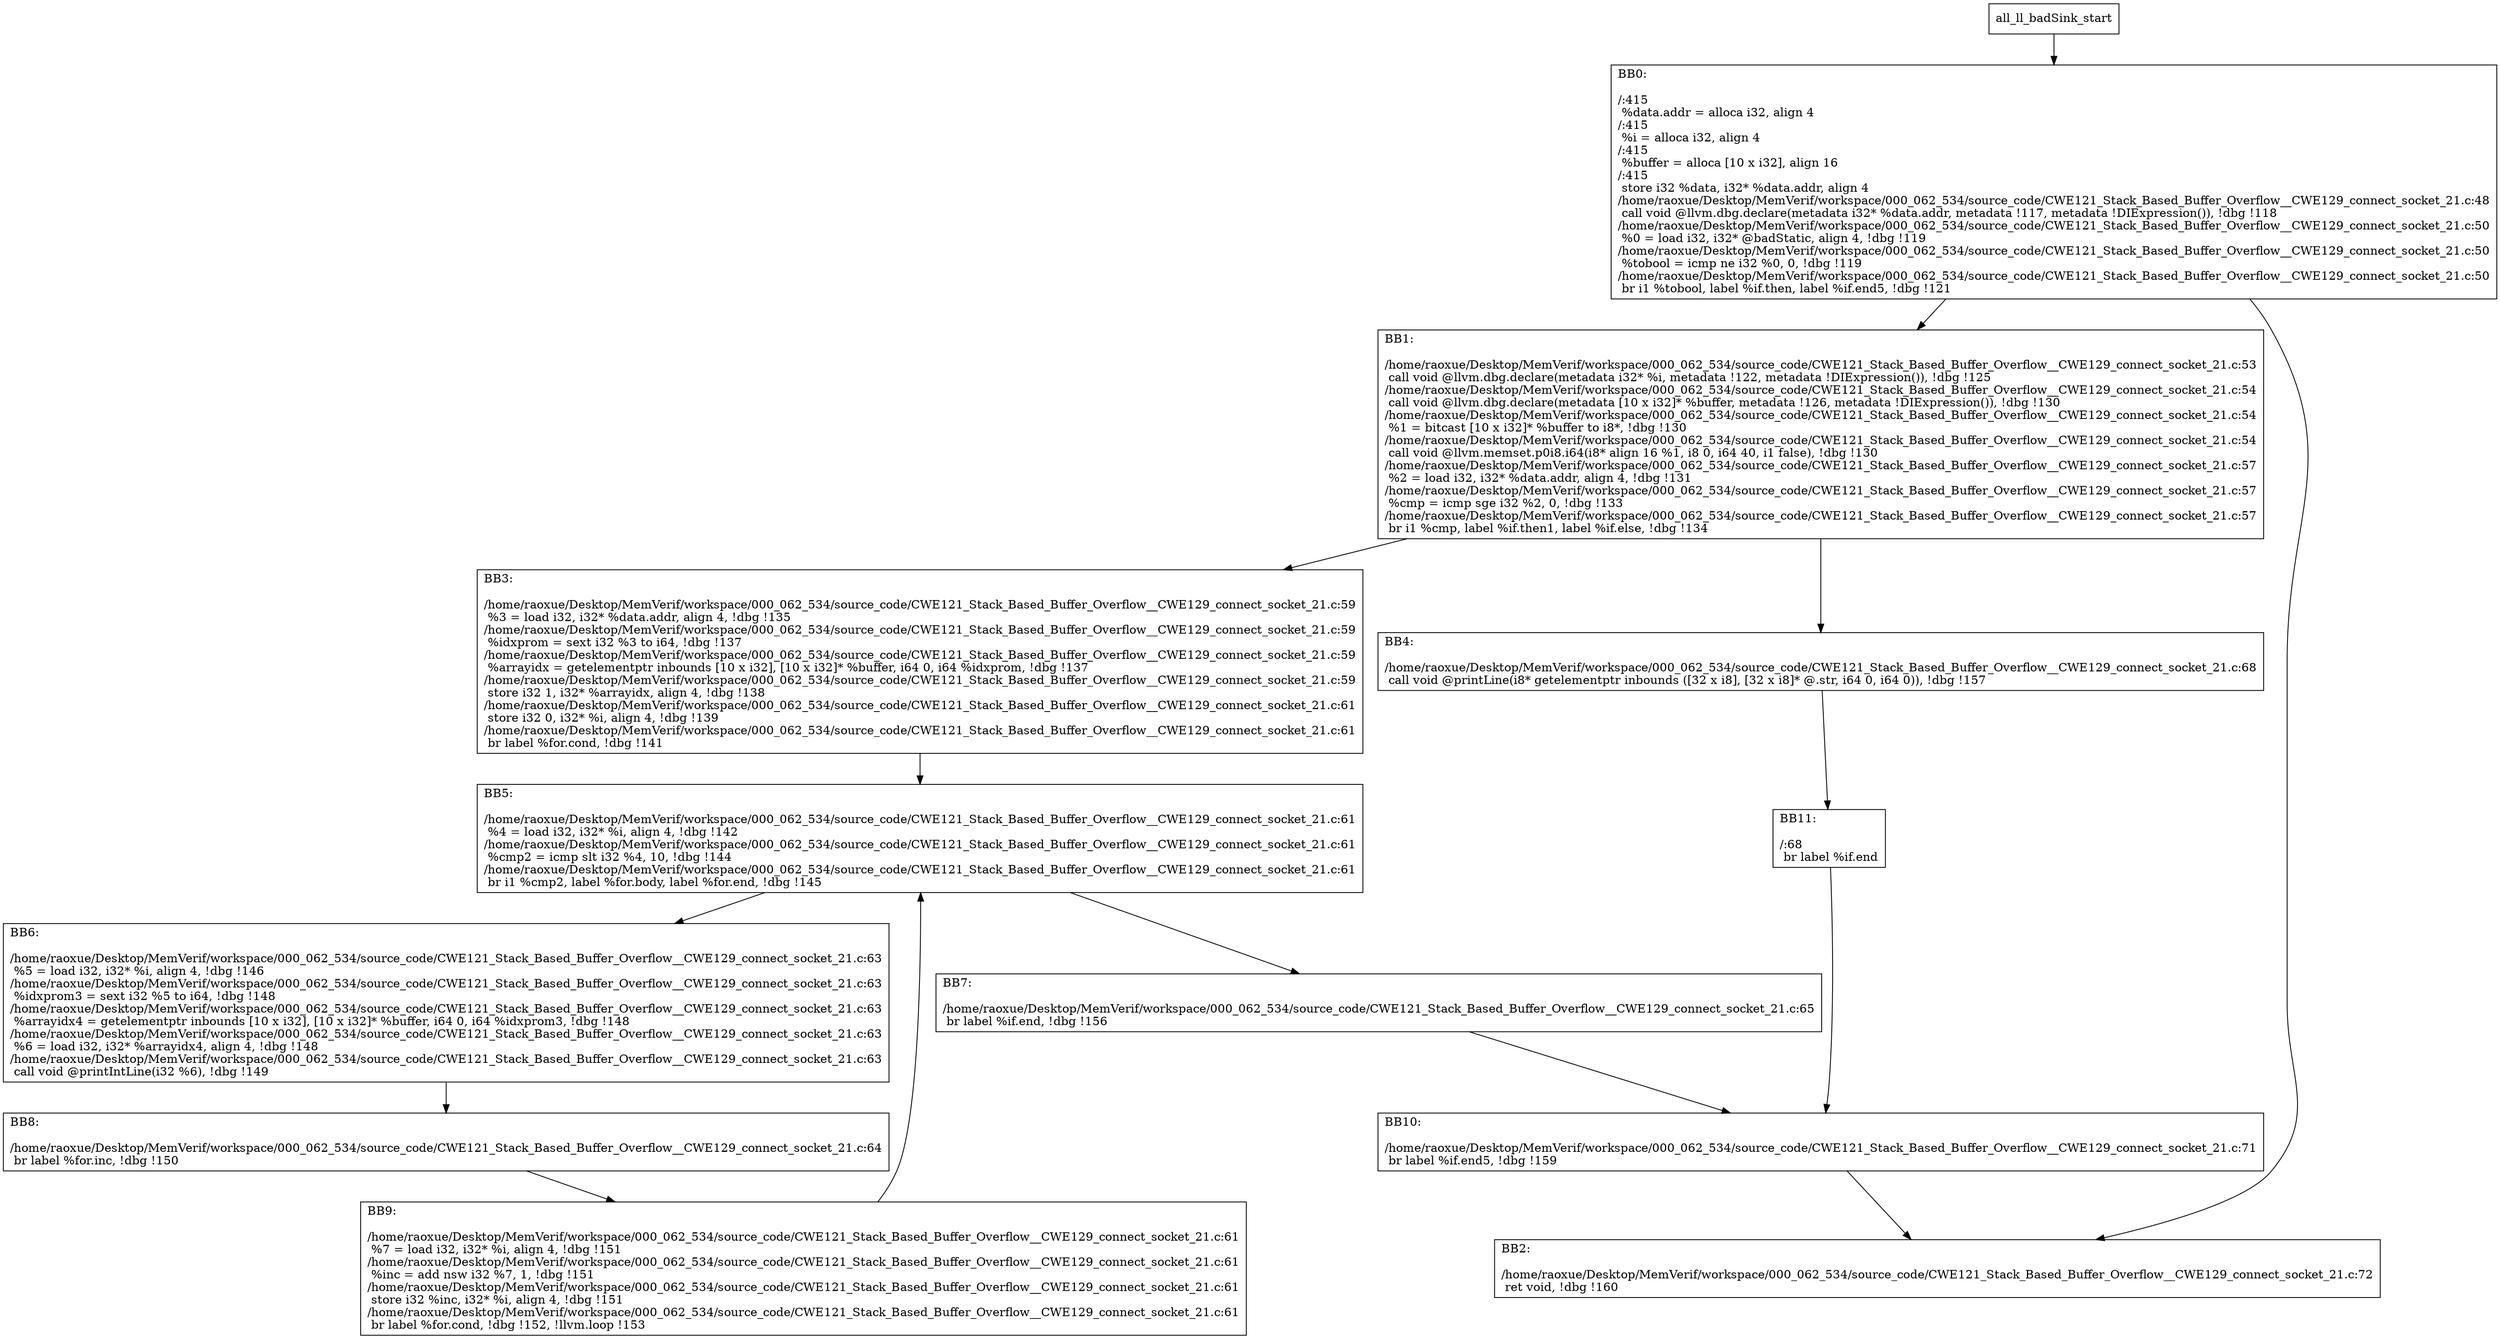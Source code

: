 digraph "CFG for'all_ll_badSink' function" {
	BBall_ll_badSink_start[shape=record,label="{all_ll_badSink_start}"];
	BBall_ll_badSink_start-> all_ll_badSinkBB0;
	all_ll_badSinkBB0 [shape=record, label="{BB0:\l\l/:415\l
  %data.addr = alloca i32, align 4\l
/:415\l
  %i = alloca i32, align 4\l
/:415\l
  %buffer = alloca [10 x i32], align 16\l
/:415\l
  store i32 %data, i32* %data.addr, align 4\l
/home/raoxue/Desktop/MemVerif/workspace/000_062_534/source_code/CWE121_Stack_Based_Buffer_Overflow__CWE129_connect_socket_21.c:48\l
  call void @llvm.dbg.declare(metadata i32* %data.addr, metadata !117, metadata !DIExpression()), !dbg !118\l
/home/raoxue/Desktop/MemVerif/workspace/000_062_534/source_code/CWE121_Stack_Based_Buffer_Overflow__CWE129_connect_socket_21.c:50\l
  %0 = load i32, i32* @badStatic, align 4, !dbg !119\l
/home/raoxue/Desktop/MemVerif/workspace/000_062_534/source_code/CWE121_Stack_Based_Buffer_Overflow__CWE129_connect_socket_21.c:50\l
  %tobool = icmp ne i32 %0, 0, !dbg !119\l
/home/raoxue/Desktop/MemVerif/workspace/000_062_534/source_code/CWE121_Stack_Based_Buffer_Overflow__CWE129_connect_socket_21.c:50\l
  br i1 %tobool, label %if.then, label %if.end5, !dbg !121\l
}"];
	all_ll_badSinkBB0-> all_ll_badSinkBB1;
	all_ll_badSinkBB0-> all_ll_badSinkBB2;
	all_ll_badSinkBB1 [shape=record, label="{BB1:\l\l/home/raoxue/Desktop/MemVerif/workspace/000_062_534/source_code/CWE121_Stack_Based_Buffer_Overflow__CWE129_connect_socket_21.c:53\l
  call void @llvm.dbg.declare(metadata i32* %i, metadata !122, metadata !DIExpression()), !dbg !125\l
/home/raoxue/Desktop/MemVerif/workspace/000_062_534/source_code/CWE121_Stack_Based_Buffer_Overflow__CWE129_connect_socket_21.c:54\l
  call void @llvm.dbg.declare(metadata [10 x i32]* %buffer, metadata !126, metadata !DIExpression()), !dbg !130\l
/home/raoxue/Desktop/MemVerif/workspace/000_062_534/source_code/CWE121_Stack_Based_Buffer_Overflow__CWE129_connect_socket_21.c:54\l
  %1 = bitcast [10 x i32]* %buffer to i8*, !dbg !130\l
/home/raoxue/Desktop/MemVerif/workspace/000_062_534/source_code/CWE121_Stack_Based_Buffer_Overflow__CWE129_connect_socket_21.c:54\l
  call void @llvm.memset.p0i8.i64(i8* align 16 %1, i8 0, i64 40, i1 false), !dbg !130\l
/home/raoxue/Desktop/MemVerif/workspace/000_062_534/source_code/CWE121_Stack_Based_Buffer_Overflow__CWE129_connect_socket_21.c:57\l
  %2 = load i32, i32* %data.addr, align 4, !dbg !131\l
/home/raoxue/Desktop/MemVerif/workspace/000_062_534/source_code/CWE121_Stack_Based_Buffer_Overflow__CWE129_connect_socket_21.c:57\l
  %cmp = icmp sge i32 %2, 0, !dbg !133\l
/home/raoxue/Desktop/MemVerif/workspace/000_062_534/source_code/CWE121_Stack_Based_Buffer_Overflow__CWE129_connect_socket_21.c:57\l
  br i1 %cmp, label %if.then1, label %if.else, !dbg !134\l
}"];
	all_ll_badSinkBB1-> all_ll_badSinkBB3;
	all_ll_badSinkBB1-> all_ll_badSinkBB4;
	all_ll_badSinkBB3 [shape=record, label="{BB3:\l\l/home/raoxue/Desktop/MemVerif/workspace/000_062_534/source_code/CWE121_Stack_Based_Buffer_Overflow__CWE129_connect_socket_21.c:59\l
  %3 = load i32, i32* %data.addr, align 4, !dbg !135\l
/home/raoxue/Desktop/MemVerif/workspace/000_062_534/source_code/CWE121_Stack_Based_Buffer_Overflow__CWE129_connect_socket_21.c:59\l
  %idxprom = sext i32 %3 to i64, !dbg !137\l
/home/raoxue/Desktop/MemVerif/workspace/000_062_534/source_code/CWE121_Stack_Based_Buffer_Overflow__CWE129_connect_socket_21.c:59\l
  %arrayidx = getelementptr inbounds [10 x i32], [10 x i32]* %buffer, i64 0, i64 %idxprom, !dbg !137\l
/home/raoxue/Desktop/MemVerif/workspace/000_062_534/source_code/CWE121_Stack_Based_Buffer_Overflow__CWE129_connect_socket_21.c:59\l
  store i32 1, i32* %arrayidx, align 4, !dbg !138\l
/home/raoxue/Desktop/MemVerif/workspace/000_062_534/source_code/CWE121_Stack_Based_Buffer_Overflow__CWE129_connect_socket_21.c:61\l
  store i32 0, i32* %i, align 4, !dbg !139\l
/home/raoxue/Desktop/MemVerif/workspace/000_062_534/source_code/CWE121_Stack_Based_Buffer_Overflow__CWE129_connect_socket_21.c:61\l
  br label %for.cond, !dbg !141\l
}"];
	all_ll_badSinkBB3-> all_ll_badSinkBB5;
	all_ll_badSinkBB5 [shape=record, label="{BB5:\l\l/home/raoxue/Desktop/MemVerif/workspace/000_062_534/source_code/CWE121_Stack_Based_Buffer_Overflow__CWE129_connect_socket_21.c:61\l
  %4 = load i32, i32* %i, align 4, !dbg !142\l
/home/raoxue/Desktop/MemVerif/workspace/000_062_534/source_code/CWE121_Stack_Based_Buffer_Overflow__CWE129_connect_socket_21.c:61\l
  %cmp2 = icmp slt i32 %4, 10, !dbg !144\l
/home/raoxue/Desktop/MemVerif/workspace/000_062_534/source_code/CWE121_Stack_Based_Buffer_Overflow__CWE129_connect_socket_21.c:61\l
  br i1 %cmp2, label %for.body, label %for.end, !dbg !145\l
}"];
	all_ll_badSinkBB5-> all_ll_badSinkBB6;
	all_ll_badSinkBB5-> all_ll_badSinkBB7;
	all_ll_badSinkBB6 [shape=record, label="{BB6:\l\l/home/raoxue/Desktop/MemVerif/workspace/000_062_534/source_code/CWE121_Stack_Based_Buffer_Overflow__CWE129_connect_socket_21.c:63\l
  %5 = load i32, i32* %i, align 4, !dbg !146\l
/home/raoxue/Desktop/MemVerif/workspace/000_062_534/source_code/CWE121_Stack_Based_Buffer_Overflow__CWE129_connect_socket_21.c:63\l
  %idxprom3 = sext i32 %5 to i64, !dbg !148\l
/home/raoxue/Desktop/MemVerif/workspace/000_062_534/source_code/CWE121_Stack_Based_Buffer_Overflow__CWE129_connect_socket_21.c:63\l
  %arrayidx4 = getelementptr inbounds [10 x i32], [10 x i32]* %buffer, i64 0, i64 %idxprom3, !dbg !148\l
/home/raoxue/Desktop/MemVerif/workspace/000_062_534/source_code/CWE121_Stack_Based_Buffer_Overflow__CWE129_connect_socket_21.c:63\l
  %6 = load i32, i32* %arrayidx4, align 4, !dbg !148\l
/home/raoxue/Desktop/MemVerif/workspace/000_062_534/source_code/CWE121_Stack_Based_Buffer_Overflow__CWE129_connect_socket_21.c:63\l
  call void @printIntLine(i32 %6), !dbg !149\l
}"];
	all_ll_badSinkBB6-> all_ll_badSinkBB8;
	all_ll_badSinkBB8 [shape=record, label="{BB8:\l\l/home/raoxue/Desktop/MemVerif/workspace/000_062_534/source_code/CWE121_Stack_Based_Buffer_Overflow__CWE129_connect_socket_21.c:64\l
  br label %for.inc, !dbg !150\l
}"];
	all_ll_badSinkBB8-> all_ll_badSinkBB9;
	all_ll_badSinkBB9 [shape=record, label="{BB9:\l\l/home/raoxue/Desktop/MemVerif/workspace/000_062_534/source_code/CWE121_Stack_Based_Buffer_Overflow__CWE129_connect_socket_21.c:61\l
  %7 = load i32, i32* %i, align 4, !dbg !151\l
/home/raoxue/Desktop/MemVerif/workspace/000_062_534/source_code/CWE121_Stack_Based_Buffer_Overflow__CWE129_connect_socket_21.c:61\l
  %inc = add nsw i32 %7, 1, !dbg !151\l
/home/raoxue/Desktop/MemVerif/workspace/000_062_534/source_code/CWE121_Stack_Based_Buffer_Overflow__CWE129_connect_socket_21.c:61\l
  store i32 %inc, i32* %i, align 4, !dbg !151\l
/home/raoxue/Desktop/MemVerif/workspace/000_062_534/source_code/CWE121_Stack_Based_Buffer_Overflow__CWE129_connect_socket_21.c:61\l
  br label %for.cond, !dbg !152, !llvm.loop !153\l
}"];
	all_ll_badSinkBB9-> all_ll_badSinkBB5;
	all_ll_badSinkBB7 [shape=record, label="{BB7:\l\l/home/raoxue/Desktop/MemVerif/workspace/000_062_534/source_code/CWE121_Stack_Based_Buffer_Overflow__CWE129_connect_socket_21.c:65\l
  br label %if.end, !dbg !156\l
}"];
	all_ll_badSinkBB7-> all_ll_badSinkBB10;
	all_ll_badSinkBB4 [shape=record, label="{BB4:\l\l/home/raoxue/Desktop/MemVerif/workspace/000_062_534/source_code/CWE121_Stack_Based_Buffer_Overflow__CWE129_connect_socket_21.c:68\l
  call void @printLine(i8* getelementptr inbounds ([32 x i8], [32 x i8]* @.str, i64 0, i64 0)), !dbg !157\l
}"];
	all_ll_badSinkBB4-> all_ll_badSinkBB11;
	all_ll_badSinkBB11 [shape=record, label="{BB11:\l\l/:68\l
  br label %if.end\l
}"];
	all_ll_badSinkBB11-> all_ll_badSinkBB10;
	all_ll_badSinkBB10 [shape=record, label="{BB10:\l\l/home/raoxue/Desktop/MemVerif/workspace/000_062_534/source_code/CWE121_Stack_Based_Buffer_Overflow__CWE129_connect_socket_21.c:71\l
  br label %if.end5, !dbg !159\l
}"];
	all_ll_badSinkBB10-> all_ll_badSinkBB2;
	all_ll_badSinkBB2 [shape=record, label="{BB2:\l\l/home/raoxue/Desktop/MemVerif/workspace/000_062_534/source_code/CWE121_Stack_Based_Buffer_Overflow__CWE129_connect_socket_21.c:72\l
  ret void, !dbg !160\l
}"];
}
